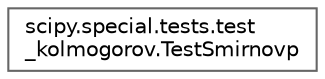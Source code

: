 digraph "Graphical Class Hierarchy"
{
 // LATEX_PDF_SIZE
  bgcolor="transparent";
  edge [fontname=Helvetica,fontsize=10,labelfontname=Helvetica,labelfontsize=10];
  node [fontname=Helvetica,fontsize=10,shape=box,height=0.2,width=0.4];
  rankdir="LR";
  Node0 [id="Node000000",label="scipy.special.tests.test\l_kolmogorov.TestSmirnovp",height=0.2,width=0.4,color="grey40", fillcolor="white", style="filled",URL="$dc/d97/classscipy_1_1special_1_1tests_1_1test__kolmogorov_1_1TestSmirnovp.html",tooltip=" "];
}
